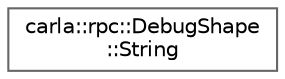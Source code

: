 digraph "类继承关系图"
{
 // INTERACTIVE_SVG=YES
 // LATEX_PDF_SIZE
  bgcolor="transparent";
  edge [fontname=Helvetica,fontsize=10,labelfontname=Helvetica,labelfontsize=10];
  node [fontname=Helvetica,fontsize=10,shape=box,height=0.2,width=0.4];
  rankdir="LR";
  Node0 [id="Node000000",label="carla::rpc::DebugShape\l::String",height=0.2,width=0.4,color="grey40", fillcolor="white", style="filled",URL="$d4/df0/structcarla_1_1rpc_1_1DebugShape_1_1String.html",tooltip=" "];
}
